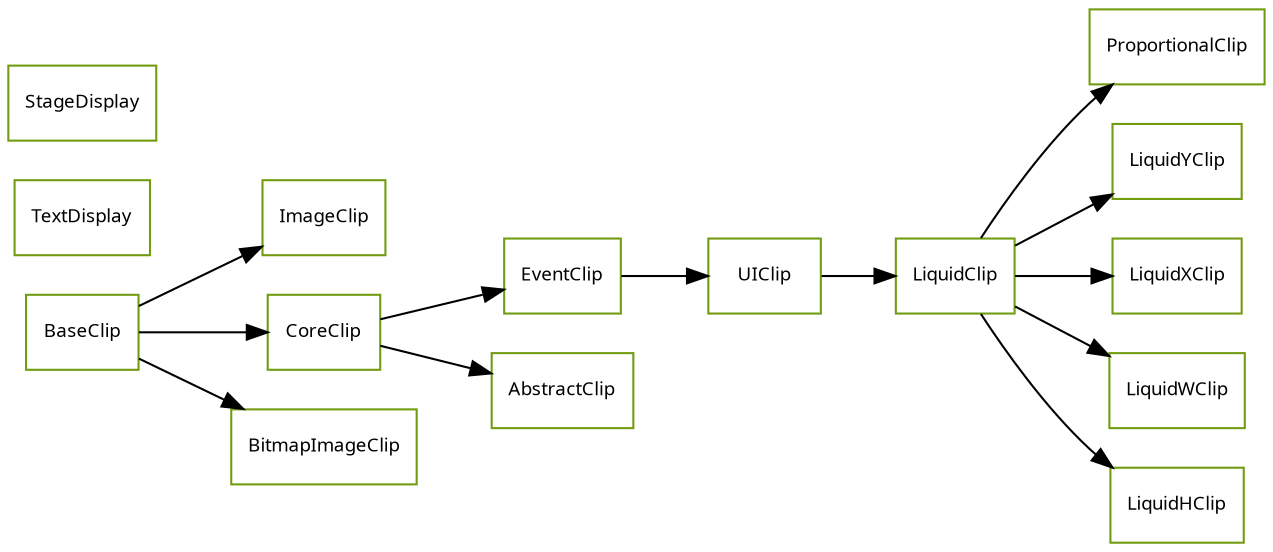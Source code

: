 strict digraph class_diagram {
  rankdir=LR;
  TypeUIClip[
    label="UIClip",
    URL="UIClip.html",
    tooltip="com.sekati.display.UIClip",
    fontname="Verdana",
    fontsize="9"
    color="#729b12"
    shape="record"
  ];
  TypeTextDisplay[
    label="TextDisplay",
    URL="TextDisplay.html",
    tooltip="com.sekati.display.TextDisplay",
    fontname="Verdana",
    fontsize="9"
    color="#729b12"
    shape="record"
  ];
  TypeStageDisplay[
    label="StageDisplay",
    URL="StageDisplay.html",
    tooltip="com.sekati.display.StageDisplay",
    fontname="Verdana",
    fontsize="9"
    color="#729b12"
    shape="record"
  ];
  TypeProportionalClip[
    label="ProportionalClip",
    URL="ProportionalClip.html",
    tooltip="com.sekati.display.ProportionalClip",
    fontname="Verdana",
    fontsize="9"
    color="#729b12"
    shape="record"
  ];
  TypeLiquidYClip[
    label="LiquidYClip",
    URL="LiquidYClip.html",
    tooltip="com.sekati.display.LiquidYClip",
    fontname="Verdana",
    fontsize="9"
    color="#729b12"
    shape="record"
  ];
  TypeLiquidXClip[
    label="LiquidXClip",
    URL="LiquidXClip.html",
    tooltip="com.sekati.display.LiquidXClip",
    fontname="Verdana",
    fontsize="9"
    color="#729b12"
    shape="record"
  ];
  TypeLiquidWClip[
    label="LiquidWClip",
    URL="LiquidWClip.html",
    tooltip="com.sekati.display.LiquidWClip",
    fontname="Verdana",
    fontsize="9"
    color="#729b12"
    shape="record"
  ];
  TypeLiquidHClip[
    label="LiquidHClip",
    URL="LiquidHClip.html",
    tooltip="com.sekati.display.LiquidHClip",
    fontname="Verdana",
    fontsize="9"
    color="#729b12"
    shape="record"
  ];
  TypeLiquidClip[
    label="LiquidClip",
    URL="LiquidClip.html",
    tooltip="com.sekati.display.LiquidClip",
    fontname="Verdana",
    fontsize="9"
    color="#729b12"
    shape="record"
  ];
  TypeImageClip[
    label="ImageClip",
    URL="ImageClip.html",
    tooltip="com.sekati.display.ImageClip",
    fontname="Verdana",
    fontsize="9"
    color="#729b12"
    shape="record"
  ];
  TypeEventClip[
    label="EventClip",
    URL="EventClip.html",
    tooltip="com.sekati.display.EventClip",
    fontname="Verdana",
    fontsize="9"
    color="#729b12"
    shape="record"
  ];
  TypeCoreClip[
    label="CoreClip",
    URL="CoreClip.html",
    tooltip="com.sekati.display.CoreClip",
    fontname="Verdana",
    fontsize="9"
    color="#729b12"
    shape="record"
  ];
  TypeBitmapImageClip[
    label="BitmapImageClip",
    URL="BitmapImageClip.html",
    tooltip="com.sekati.display.BitmapImageClip",
    fontname="Verdana",
    fontsize="9"
    color="#729b12"
    shape="record"
  ];
  TypeBaseClip[
    label="BaseClip",
    URL="BaseClip.html",
    tooltip="com.sekati.display.BaseClip",
    fontname="Verdana",
    fontsize="9"
    color="#729b12"
    shape="record"
  ];
  TypeAbstractClip[
    label="AbstractClip",
    URL="AbstractClip.html",
    tooltip="com.sekati.display.AbstractClip",
    fontname="Verdana",
    fontsize="9"
    color="#729b12"
    shape="record"
  ];
  TypeEventClip -> TypeUIClip;
  TypeLiquidClip -> TypeProportionalClip;
  TypeLiquidClip -> TypeLiquidYClip;
  TypeLiquidClip -> TypeLiquidXClip;
  TypeLiquidClip -> TypeLiquidWClip;
  TypeLiquidClip -> TypeLiquidHClip;
  TypeUIClip -> TypeLiquidClip;
  TypeBaseClip -> TypeImageClip;
  TypeCoreClip -> TypeEventClip;
  TypeBaseClip -> TypeCoreClip;
  TypeBaseClip -> TypeBitmapImageClip;
  TypeCoreClip -> TypeAbstractClip;
}
